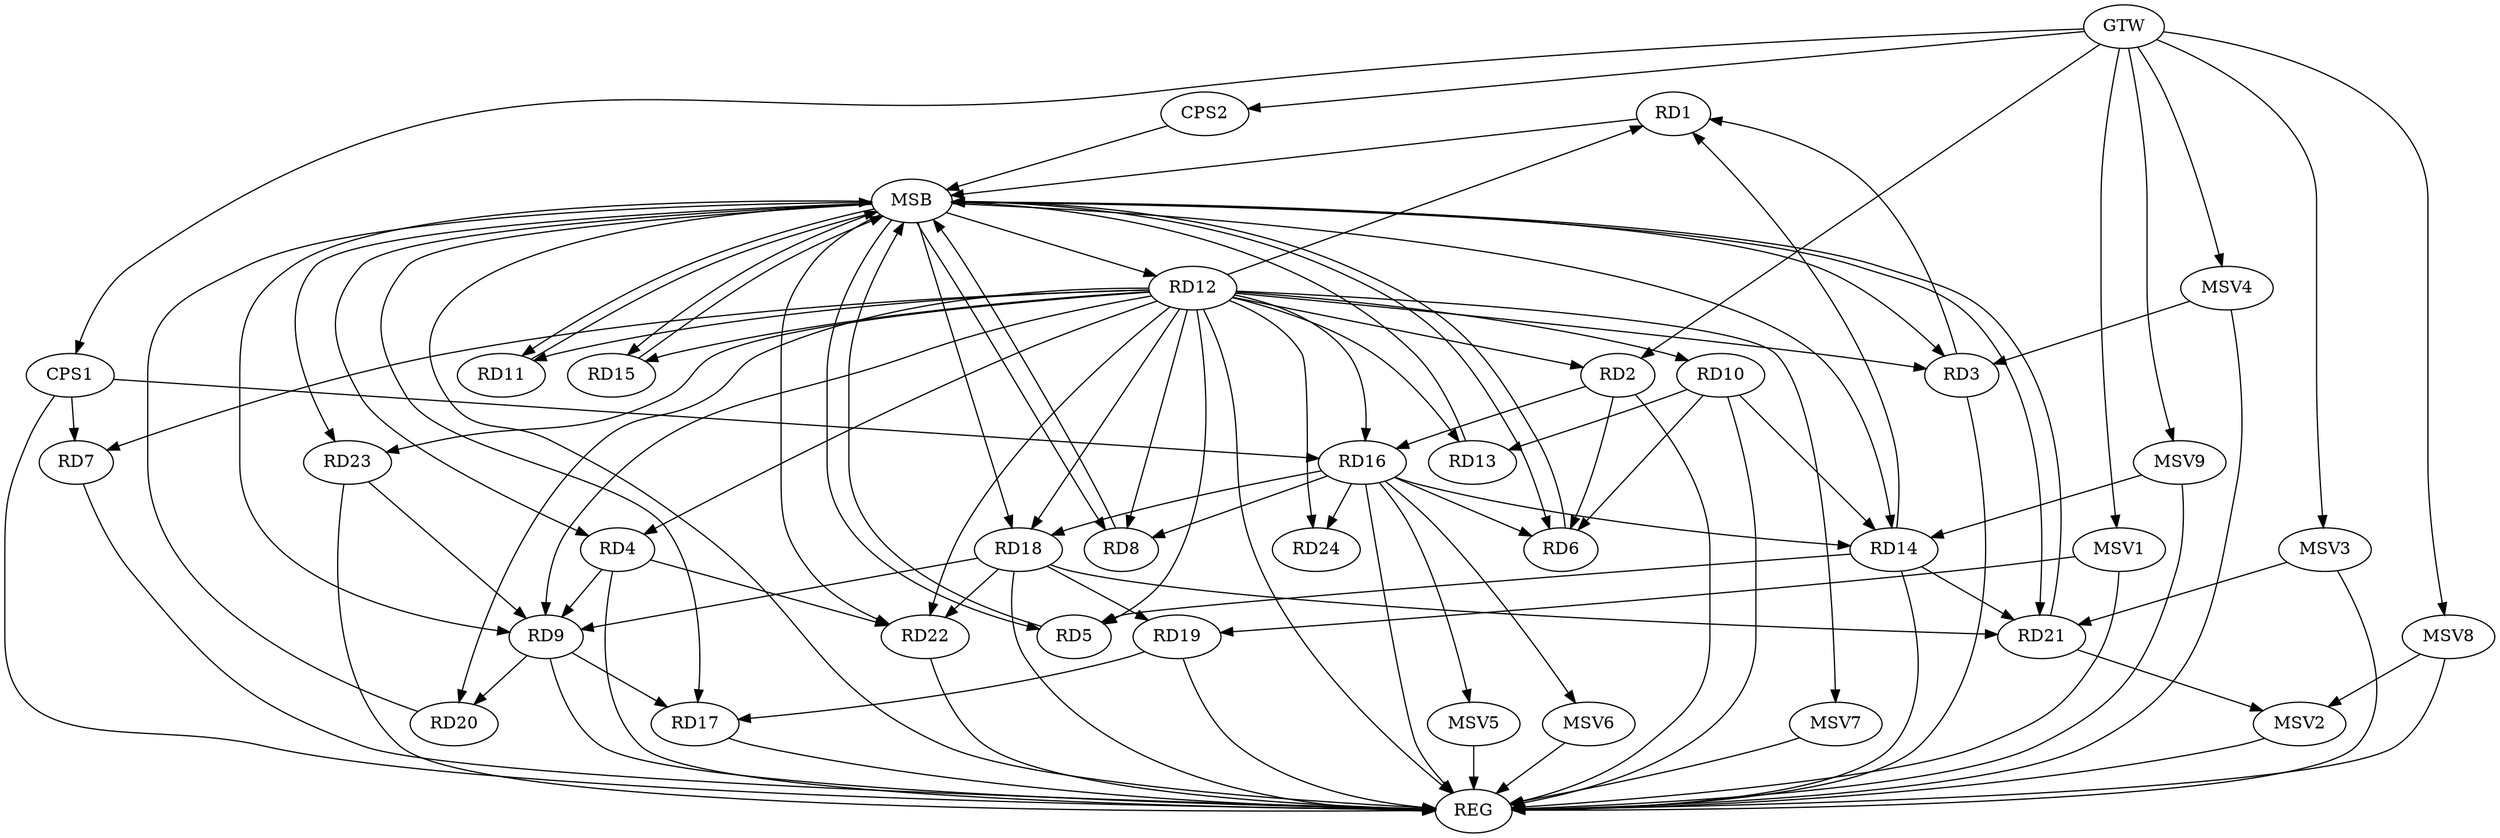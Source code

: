 strict digraph G {
  RD1 [ label="RD1" ];
  RD2 [ label="RD2" ];
  RD3 [ label="RD3" ];
  RD4 [ label="RD4" ];
  RD5 [ label="RD5" ];
  RD6 [ label="RD6" ];
  RD7 [ label="RD7" ];
  RD8 [ label="RD8" ];
  RD9 [ label="RD9" ];
  RD10 [ label="RD10" ];
  RD11 [ label="RD11" ];
  RD12 [ label="RD12" ];
  RD13 [ label="RD13" ];
  RD14 [ label="RD14" ];
  RD15 [ label="RD15" ];
  RD16 [ label="RD16" ];
  RD17 [ label="RD17" ];
  RD18 [ label="RD18" ];
  RD19 [ label="RD19" ];
  RD20 [ label="RD20" ];
  RD21 [ label="RD21" ];
  RD22 [ label="RD22" ];
  RD23 [ label="RD23" ];
  RD24 [ label="RD24" ];
  CPS1 [ label="CPS1" ];
  CPS2 [ label="CPS2" ];
  GTW [ label="GTW" ];
  REG [ label="REG" ];
  MSB [ label="MSB" ];
  MSV1 [ label="MSV1" ];
  MSV2 [ label="MSV2" ];
  MSV3 [ label="MSV3" ];
  MSV4 [ label="MSV4" ];
  MSV5 [ label="MSV5" ];
  MSV6 [ label="MSV6" ];
  MSV7 [ label="MSV7" ];
  MSV8 [ label="MSV8" ];
  MSV9 [ label="MSV9" ];
  RD3 -> RD1;
  RD14 -> RD1;
  RD2 -> RD6;
  RD2 -> RD16;
  RD4 -> RD9;
  RD12 -> RD4;
  RD4 -> RD22;
  RD12 -> RD5;
  RD14 -> RD5;
  RD10 -> RD6;
  RD16 -> RD6;
  RD16 -> RD8;
  RD9 -> RD17;
  RD18 -> RD9;
  RD9 -> RD20;
  RD23 -> RD9;
  RD10 -> RD13;
  RD10 -> RD14;
  RD12 -> RD11;
  RD12 -> RD22;
  RD12 -> RD24;
  RD16 -> RD14;
  RD14 -> RD21;
  RD16 -> RD18;
  RD16 -> RD24;
  RD19 -> RD17;
  RD18 -> RD19;
  RD18 -> RD21;
  RD18 -> RD22;
  CPS1 -> RD7;
  CPS1 -> RD16;
  GTW -> RD2;
  GTW -> CPS1;
  GTW -> CPS2;
  RD2 -> REG;
  RD3 -> REG;
  RD4 -> REG;
  RD7 -> REG;
  RD9 -> REG;
  RD10 -> REG;
  RD12 -> REG;
  RD14 -> REG;
  RD16 -> REG;
  RD17 -> REG;
  RD18 -> REG;
  RD19 -> REG;
  RD22 -> REG;
  RD23 -> REG;
  CPS1 -> REG;
  RD1 -> MSB;
  MSB -> RD22;
  MSB -> REG;
  RD5 -> MSB;
  MSB -> RD4;
  MSB -> RD11;
  MSB -> RD15;
  RD6 -> MSB;
  MSB -> RD21;
  RD8 -> MSB;
  MSB -> RD23;
  RD11 -> MSB;
  RD13 -> MSB;
  RD15 -> MSB;
  MSB -> RD12;
  RD20 -> MSB;
  MSB -> RD5;
  MSB -> RD6;
  MSB -> RD9;
  MSB -> RD14;
  RD21 -> MSB;
  MSB -> RD3;
  MSB -> RD8;
  MSB -> RD17;
  MSB -> RD18;
  CPS2 -> MSB;
  RD12 -> RD13;
  RD12 -> RD16;
  RD12 -> RD3;
  RD12 -> RD9;
  RD12 -> RD2;
  RD12 -> RD20;
  RD12 -> RD15;
  RD12 -> RD23;
  RD12 -> RD8;
  RD12 -> RD1;
  RD12 -> RD10;
  RD12 -> RD7;
  RD12 -> RD18;
  MSV1 -> RD19;
  GTW -> MSV1;
  MSV1 -> REG;
  RD21 -> MSV2;
  MSV2 -> REG;
  MSV3 -> RD21;
  GTW -> MSV3;
  MSV3 -> REG;
  MSV4 -> RD3;
  GTW -> MSV4;
  MSV4 -> REG;
  RD16 -> MSV5;
  MSV5 -> REG;
  RD16 -> MSV6;
  MSV6 -> REG;
  RD12 -> MSV7;
  MSV7 -> REG;
  MSV8 -> MSV2;
  GTW -> MSV8;
  MSV8 -> REG;
  MSV9 -> RD14;
  GTW -> MSV9;
  MSV9 -> REG;
}
